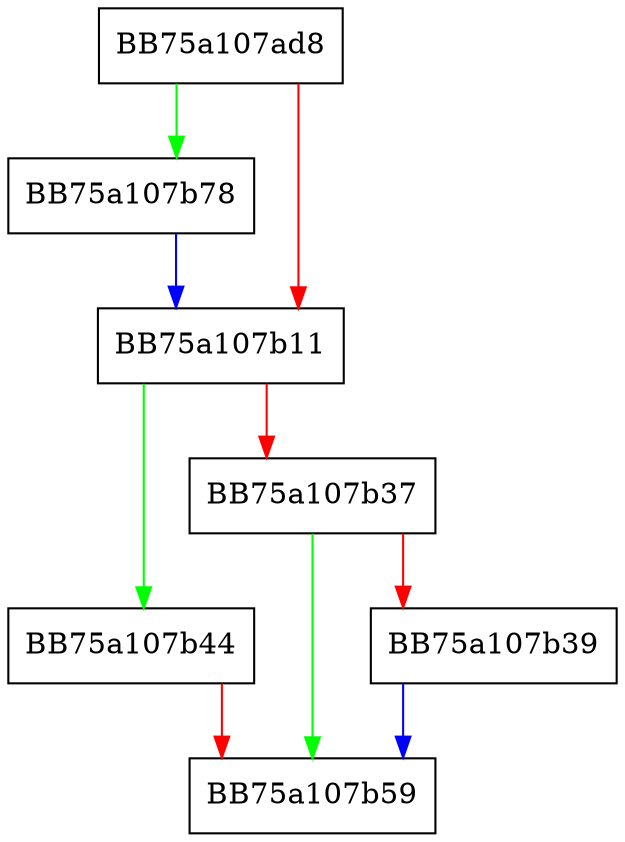 digraph TraceLoggingRegisterEx_EventRegister_EventSetInformation {
  node [shape="box"];
  graph [splines=ortho];
  BB75a107ad8 -> BB75a107b78 [color="green"];
  BB75a107ad8 -> BB75a107b11 [color="red"];
  BB75a107b11 -> BB75a107b44 [color="green"];
  BB75a107b11 -> BB75a107b37 [color="red"];
  BB75a107b37 -> BB75a107b59 [color="green"];
  BB75a107b37 -> BB75a107b39 [color="red"];
  BB75a107b39 -> BB75a107b59 [color="blue"];
  BB75a107b44 -> BB75a107b59 [color="red"];
  BB75a107b78 -> BB75a107b11 [color="blue"];
}